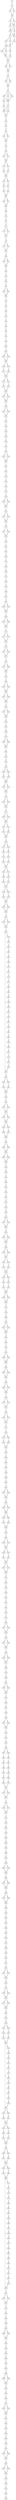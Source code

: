 strict digraph  {
	S0 -> S1 [ label = C ];
	S1 -> S2 [ label = T ];
	S1 -> S3 [ label = C ];
	S2 -> S4 [ label = C ];
	S3 -> S4 [ label = C ];
	S4 -> S5 [ label = T ];
	S4 -> S6 [ label = C ];
	S5 -> S7 [ label = A ];
	S5 -> S8 [ label = G ];
	S6 -> S7 [ label = A ];
	S7 -> S9 [ label = T ];
	S7 -> S10 [ label = C ];
	S8 -> S10 [ label = C ];
	S9 -> S11 [ label = G ];
	S10 -> S11 [ label = G ];
	S10 -> S12 [ label = C ];
	S11 -> S13 [ label = T ];
	S12 -> S14 [ label = G ];
	S12 -> S15 [ label = C ];
	S13 -> S16 [ label = C ];
	S14 -> S17 [ label = G ];
	S15 -> S16 [ label = C ];
	S16 -> S18 [ label = A ];
	S16 -> S19 [ label = C ];
	S17 -> S20 [ label = G ];
	S18 -> S21 [ label = A ];
	S19 -> S21 [ label = A ];
	S20 -> S22 [ label = C ];
	S21 -> S23 [ label = G ];
	S22 -> S23 [ label = G ];
	S23 -> S24 [ label = A ];
	S23 -> S25 [ label = G ];
	S24 -> S26 [ label = T ];
	S25 -> S26 [ label = T ];
	S26 -> S27 [ label = C ];
	S27 -> S28 [ label = T ];
	S27 -> S29 [ label = C ];
	S28 -> S30 [ label = C ];
	S29 -> S30 [ label = C ];
	S30 -> S31 [ label = C ];
	S31 -> S32 [ label = T ];
	S31 -> S33 [ label = G ];
	S31 -> S34 [ label = A ];
	S32 -> S35 [ label = C ];
	S33 -> S35 [ label = C ];
	S33 -> S36 [ label = T ];
	S34 -> S35 [ label = C ];
	S35 -> S37 [ label = A ];
	S36 -> S38 [ label = T ];
	S37 -> S39 [ label = G ];
	S37 -> S40 [ label = A ];
	S38 -> S39 [ label = G ];
	S39 -> S41 [ label = A ];
	S40 -> S41 [ label = A ];
	S41 -> S42 [ label = A ];
	S42 -> S43 [ label = G ];
	S43 -> S45 [ label = A ];
	S45 -> S46 [ label = C ];
	S45 -> S47 [ label = A ];
	S46 -> S48 [ label = C ];
	S47 -> S48 [ label = C ];
	S48 -> S49 [ label = T ];
	S49 -> S50 [ label = C ];
	S50 -> S51 [ label = A ];
	S50 -> S52 [ label = G ];
	S51 -> S53 [ label = G ];
	S52 -> S53 [ label = G ];
	S53 -> S54 [ label = T ];
	S53 -> S55 [ label = C ];
	S54 -> S56 [ label = G ];
	S55 -> S57 [ label = A ];
	S56 -> S58 [ label = C ];
	S57 -> S58 [ label = C ];
	S58 -> S59 [ label = C ];
	S58 -> S60 [ label = A ];
	S59 -> S61 [ label = A ];
	S60 -> S62 [ label = G ];
	S61 -> S63 [ label = C ];
	S62 -> S64 [ label = T ];
	S63 -> S65 [ label = C ];
	S64 -> S65 [ label = C ];
	S65 -> S66 [ label = T ];
	S65 -> S67 [ label = A ];
	S66 -> S68 [ label = T ];
	S67 -> S68 [ label = T ];
	S68 -> S69 [ label = T ];
	S69 -> S70 [ label = C ];
	S70 -> S71 [ label = A ];
	S71 -> S72 [ label = C ];
	S72 -> S73 [ label = C ];
	S72 -> S74 [ label = A ];
	S73 -> S75 [ label = C ];
	S74 -> S75 [ label = C ];
	S75 -> S76 [ label = C ];
	S76 -> S77 [ label = C ];
	S76 -> S78 [ label = A ];
	S77 -> S79 [ label = T ];
	S78 -> S79 [ label = T ];
	S79 -> S80 [ label = C ];
	S80 -> S81 [ label = G ];
	S80 -> S82 [ label = T ];
	S81 -> S83 [ label = C ];
	S82 -> S83 [ label = C ];
	S83 -> S84 [ label = C ];
	S84 -> S85 [ label = C ];
	S85 -> S86 [ label = A ];
	S86 -> S87 [ label = C ];
	S87 -> S88 [ label = C ];
	S87 -> S89 [ label = T ];
	S88 -> S90 [ label = G ];
	S89 -> S90 [ label = G ];
	S90 -> S91 [ label = A ];
	S91 -> S92 [ label = G ];
	S92 -> S93 [ label = T ];
	S93 -> S94 [ label = G ];
	S94 -> S95 [ label = C ];
	S95 -> S96 [ label = C ];
	S96 -> S97 [ label = A ];
	S97 -> S98 [ label = G ];
	S98 -> S99 [ label = T ];
	S99 -> S100 [ label = C ];
	S100 -> S101 [ label = C ];
	S101 -> S102 [ label = A ];
	S101 -> S103 [ label = T ];
	S102 -> S104 [ label = C ];
	S103 -> S104 [ label = C ];
	S104 -> S105 [ label = C ];
	S104 -> S106 [ label = G ];
	S105 -> S107 [ label = A ];
	S106 -> S108 [ label = G ];
	S107 -> S109 [ label = G ];
	S108 -> S109 [ label = G ];
	S109 -> S110 [ label = C ];
	S109 -> S111 [ label = G ];
	S110 -> S112 [ label = C ];
	S111 -> S113 [ label = T ];
	S112 -> S114 [ label = T ];
	S113 -> S114 [ label = T ];
	S114 -> S115 [ label = G ];
	S114 -> S116 [ label = A ];
	S115 -> S117 [ label = G ];
	S116 -> S117 [ label = G ];
	S117 -> S118 [ label = T ];
	S118 -> S119 [ label = G ];
	S118 -> S120 [ label = C ];
	S119 -> S121 [ label = T ];
	S120 -> S121 [ label = T ];
	S121 -> S122 [ label = C ];
	S122 -> S123 [ label = C ];
	S123 -> S124 [ label = A ];
	S124 -> S125 [ label = A ];
	S125 -> S126 [ label = C ];
	S126 -> S127 [ label = T ];
	S127 -> S128 [ label = C ];
	S128 -> S129 [ label = G ];
	S128 -> S130 [ label = T ];
	S129 -> S131 [ label = C ];
	S130 -> S131 [ label = C ];
	S131 -> S132 [ label = C ];
	S132 -> S133 [ label = C ];
	S133 -> S134 [ label = G ];
	S134 -> S135 [ label = T ];
	S135 -> S136 [ label = C ];
	S136 -> S137 [ label = C ];
	S137 -> S138 [ label = T ];
	S138 -> S139 [ label = C ];
	S138 -> S140 [ label = G ];
	S139 -> S141 [ label = T ];
	S140 -> S141 [ label = T ];
	S141 -> S142 [ label = C ];
	S142 -> S143 [ label = G ];
	S142 -> S144 [ label = A ];
	S143 -> S145 [ label = G ];
	S144 -> S145 [ label = G ];
	S145 -> S146 [ label = G ];
	S146 -> S147 [ label = C ];
	S146 -> S148 [ label = A ];
	S147 -> S149 [ label = A ];
	S148 -> S149 [ label = A ];
	S149 -> S150 [ label = G ];
	S150 -> S151 [ label = C ];
	S151 -> S152 [ label = T ];
	S152 -> S153 [ label = A ];
	S153 -> S154 [ label = C ];
	S154 -> S155 [ label = A ];
	S155 -> S156 [ label = G ];
	S156 -> S157 [ label = C ];
	S157 -> S158 [ label = A ];
	S158 -> S159 [ label = G ];
	S159 -> S160 [ label = C ];
	S160 -> S161 [ label = G ];
	S161 -> S162 [ label = G ];
	S162 -> S163 [ label = C ];
	S162 -> S164 [ label = G ];
	S163 -> S165 [ label = A ];
	S164 -> S165 [ label = A ];
	S165 -> S166 [ label = T ];
	S166 -> S167 [ label = C ];
	S166 -> S168 [ label = T ];
	S167 -> S169 [ label = T ];
	S168 -> S169 [ label = T ];
	S169 -> S170 [ label = C ];
	S170 -> S171 [ label = C ];
	S170 -> S172 [ label = T ];
	S171 -> S173 [ label = T ];
	S172 -> S173 [ label = T ];
	S173 -> S174 [ label = C ];
	S174 -> S175 [ label = G ];
	S174 -> S176 [ label = A ];
	S175 -> S177 [ label = C ];
	S176 -> S177 [ label = C ];
	S177 -> S178 [ label = T ];
	S178 -> S179 [ label = C ];
	S178 -> S180 [ label = G ];
	S179 -> S181 [ label = A ];
	S180 -> S181 [ label = A ];
	S181 -> S182 [ label = G ];
	S182 -> S183 [ label = C ];
	S183 -> S184 [ label = C ];
	S183 -> S185 [ label = A ];
	S184 -> S186 [ label = G ];
	S185 -> S186 [ label = G ];
	S186 -> S187 [ label = C ];
	S186 -> S188 [ label = G ];
	S187 -> S189 [ label = T ];
	S188 -> S189 [ label = T ];
	S189 -> S190 [ label = G ];
	S190 -> S191 [ label = C ];
	S190 -> S192 [ label = T ];
	S191 -> S193 [ label = A ];
	S192 -> S193 [ label = A ];
	S193 -> S194 [ label = G ];
	S194 -> S195 [ label = C ];
	S195 -> S196 [ label = G ];
	S196 -> S197 [ label = T ];
	S197 -> S198 [ label = G ];
	S197 -> S199 [ label = A ];
	S198 -> S200 [ label = T ];
	S199 -> S200 [ label = T ];
	S200 -> S201 [ label = C ];
	S201 -> S202 [ label = G ];
	S202 -> S203 [ label = G ];
	S203 -> S204 [ label = A ];
	S204 -> S205 [ label = G ];
	S204 -> S206 [ label = A ];
	S205 -> S207 [ label = G ];
	S206 -> S208 [ label = A ];
	S207 -> S209 [ label = C ];
	S208 -> S209 [ label = C ];
	S209 -> S210 [ label = C ];
	S209 -> S211 [ label = A ];
	S210 -> S212 [ label = T ];
	S211 -> S212 [ label = T ];
	S212 -> S213 [ label = C ];
	S213 -> S214 [ label = G ];
	S213 -> S215 [ label = T ];
	S214 -> S216 [ label = G ];
	S215 -> S216 [ label = G ];
	S216 -> S217 [ label = G ];
	S217 -> S218 [ label = G ];
	S217 -> S219 [ label = C ];
	S218 -> S220 [ label = A ];
	S219 -> S220 [ label = A ];
	S220 -> S221 [ label = C ];
	S220 -> S222 [ label = T ];
	S221 -> S223 [ label = G ];
	S222 -> S224 [ label = C ];
	S223 -> S225 [ label = G ];
	S224 -> S225 [ label = G ];
	S225 -> S226 [ label = A ];
	S226 -> S227 [ label = G ];
	S226 -> S228 [ label = A ];
	S227 -> S229 [ label = C ];
	S228 -> S230 [ label = G ];
	S229 -> S231 [ label = T ];
	S230 -> S232 [ label = C ];
	S231 -> S233 [ label = G ];
	S232 -> S234 [ label = C ];
	S233 -> S235 [ label = C ];
	S234 -> S235 [ label = C ];
	S235 -> S236 [ label = C ];
	S235 -> S237 [ label = A ];
	S236 -> S238 [ label = A ];
	S237 -> S239 [ label = G ];
	S238 -> S240 [ label = G ];
	S239 -> S241 [ label = C ];
	S240 -> S242 [ label = C ];
	S241 -> S242 [ label = C ];
	S242 -> S243 [ label = C ];
	S242 -> S244 [ label = A ];
	S243 -> S245 [ label = G ];
	S244 -> S246 [ label = A ];
	S245 -> S247 [ label = G ];
	S246 -> S247 [ label = G ];
	S247 -> S248 [ label = G ];
	S247 -> S249 [ label = T ];
	S248 -> S250 [ label = G ];
	S249 -> S250 [ label = G ];
	S250 -> S251 [ label = A ];
	S251 -> S252 [ label = C ];
	S251 -> S253 [ label = G ];
	S252 -> S254 [ label = C ];
	S253 -> S254 [ label = C ];
	S254 -> S255 [ label = A ];
	S255 -> S256 [ label = C ];
	S255 -> S257 [ label = C ];
	S256 -> S258 [ label = T ];
	S257 -> S259 [ label = A ];
	S258 -> S260 [ label = C ];
	S259 -> S261 [ label = C ];
	S259 -> S262 [ label = T ];
	S260 -> S263 [ label = C ];
	S261 -> S264 [ label = C ];
	S262 -> S265 [ label = G ];
	S263 -> S266 [ label = T ];
	S264 -> S267 [ label = C ];
	S265 -> S267 [ label = C ];
	S266 -> S268 [ label = C ];
	S267 -> S269 [ label = T ];
	S268 -> S270 [ label = C ];
	S269 -> S271 [ label = G ];
	S270 -> S272 [ label = C ];
	S271 -> S273 [ label = C ];
	S271 -> S274 [ label = A ];
	S272 -> S275 [ label = A ];
	S273 -> S276 [ label = C ];
	S274 -> S276 [ label = C ];
	S275 -> S277 [ label = C ];
	S276 -> S278 [ label = C ];
	S276 -> S279 [ label = A ];
	S277 -> S280 [ label = C ];
	S278 -> S281 [ label = A ];
	S279 -> S281 [ label = A ];
	S280 -> S282 [ label = C ];
	S281 -> S283 [ label = A ];
	S281 -> S284 [ label = C ];
	S282 -> S285 [ label = G ];
	S283 -> S286 [ label = C ];
	S284 -> S287 [ label = G ];
	S285 -> S288 [ label = C ];
	S286 -> S289 [ label = T ];
	S287 -> S289 [ label = T ];
	S288 -> S290 [ label = C ];
	S289 -> S291 [ label = C ];
	S290 -> S292 [ label = G ];
	S291 -> S293 [ label = C ];
	S291 -> S294 [ label = A ];
	S292 -> S295 [ label = C ];
	S293 -> S296 [ label = A ];
	S294 -> S296 [ label = A ];
	S295 -> S297 [ label = C ];
	S296 -> S298 [ label = T ];
	S296 -> S299 [ label = C ];
	S297 -> S300 [ label = T ];
	S298 -> S301 [ label = C ];
	S299 -> S301 [ label = C ];
	S300 -> S302 [ label = C ];
	S301 -> S303 [ label = T ];
	S302 -> S304 [ label = C ];
	S303 -> S305 [ label = C ];
	S304 -> S306 [ label = G ];
	S305 -> S307 [ label = C ];
	S306 -> S308 [ label = C ];
	S307 -> S309 [ label = A ];
	S308 -> S310 [ label = C ];
	S309 -> S311 [ label = G ];
	S310 -> S312 [ label = C ];
	S311 -> S313 [ label = C ];
	S312 -> S314 [ label = G ];
	S313 -> S315 [ label = G ];
	S314 -> S316 [ label = C ];
	S315 -> S317 [ label = G ];
	S316 -> S257 [ label = C ];
	S317 -> S318 [ label = C ];
	S318 -> S319 [ label = T ];
	S319 -> S320 [ label = C ];
	S320 -> S321 [ label = G ];
	S320 -> S322 [ label = T ];
	S321 -> S323 [ label = G ];
	S322 -> S323 [ label = G ];
	S323 -> S324 [ label = A ];
	S324 -> S325 [ label = C ];
	S324 -> S326 [ label = T ];
	S325 -> S327 [ label = G ];
	S326 -> S327 [ label = G ];
	S327 -> S328 [ label = A ];
	S328 -> S329 [ label = G ];
	S328 -> S330 [ label = A ];
	S329 -> S331 [ label = C ];
	S330 -> S331 [ label = C ];
	S331 -> S332 [ label = C ];
	S331 -> S333 [ label = T ];
	S332 -> S334 [ label = C ];
	S333 -> S335 [ label = G ];
	S334 -> S336 [ label = A ];
	S335 -> S336 [ label = A ];
	S336 -> S337 [ label = T ];
	S336 -> S338 [ label = C ];
	S337 -> S339 [ label = C ];
	S338 -> S340 [ label = G ];
	S339 -> S341 [ label = C ];
	S340 -> S342 [ label = A ];
	S341 -> S343 [ label = G ];
	S342 -> S343 [ label = G ];
	S343 -> S344 [ label = C ];
	S343 -> S345 [ label = A ];
	S344 -> S346 [ label = A ];
	S345 -> S346 [ label = A ];
	S346 -> S347 [ label = G ];
	S347 -> S348 [ label = G ];
	S348 -> S349 [ label = G ];
	S349 -> S350 [ label = A ];
	S350 -> S351 [ label = G ];
	S350 -> S352 [ label = A ];
	S351 -> S353 [ label = A ];
	S352 -> S353 [ label = A ];
	S353 -> S354 [ label = A ];
	S354 -> S355 [ label = C ];
	S355 -> S356 [ label = A ];
	S356 -> S357 [ label = A ];
	S357 -> S358 [ label = G ];
	S357 -> S359 [ label = A ];
	S358 -> S360 [ label = A ];
	S359 -> S360 [ label = A ];
	S360 -> S361 [ label = C ];
	S361 -> S362 [ label = C ];
	S361 -> S363 [ label = T ];
	S362 -> S364 [ label = C ];
	S363 -> S364 [ label = C ];
	S364 -> S365 [ label = C ];
	S365 -> S366 [ label = G ];
	S365 -> S367 [ label = C ];
	S366 -> S368 [ label = C ];
	S367 -> S368 [ label = C ];
	S368 -> S369 [ label = C ];
	S369 -> S370 [ label = C ];
	S369 -> S371 [ label = T ];
	S370 -> S372 [ label = C ];
	S371 -> S372 [ label = C ];
	S372 -> S373 [ label = C ];
	S373 -> S374 [ label = C ];
	S373 -> S375 [ label = T ];
	S374 -> S376 [ label = T ];
	S375 -> S376 [ label = T ];
	S376 -> S377 [ label = A ];
	S377 -> S378 [ label = C ];
	S378 -> S379 [ label = A ];
	S378 -> S380 [ label = C ];
	S379 -> S381 [ label = G ];
	S380 -> S382 [ label = A ];
	S381 -> S383 [ label = C ];
	S382 -> S383 [ label = C ];
	S383 -> S384 [ label = G ];
	S384 -> S385 [ label = T ];
	S385 -> S386 [ label = G ];
	S386 -> S387 [ label = T ];
	S387 -> S388 [ label = A ];
	S388 -> S389 [ label = C ];
	S389 -> S390 [ label = G ];
	S390 -> S391 [ label = A ];
	S391 -> S392 [ label = G ];
	S391 -> S393 [ label = A ];
	S392 -> S394 [ label = C ];
	S393 -> S394 [ label = C ];
	S394 -> S395 [ label = G ];
	S395 -> S396 [ label = G ];
	S395 -> S397 [ label = A ];
	S396 -> S398 [ label = A ];
	S397 -> S398 [ label = A ];
	S398 -> S399 [ label = A ];
	S398 -> S400 [ label = C ];
	S399 -> S401 [ label = C ];
	S400 -> S402 [ label = A ];
	S401 -> S403 [ label = A ];
	S402 -> S403 [ label = A ];
	S403 -> S404 [ label = A ];
	S404 -> S405 [ label = C ];
	S405 -> S406 [ label = C ];
	S405 -> S407 [ label = T ];
	S406 -> S408 [ label = C ];
	S407 -> S408 [ label = C ];
	S408 -> S409 [ label = G ];
	S408 -> S410 [ label = C ];
	S409 -> S411 [ label = C ];
	S410 -> S412 [ label = A ];
	S411 -> S413 [ label = G ];
	S412 -> S413 [ label = G ];
	S413 -> S414 [ label = C ];
	S413 -> S415 [ label = G ];
	S414 -> S416 [ label = C ];
	S415 -> S416 [ label = C ];
	S416 -> S417 [ label = G ];
	S417 -> S418 [ label = G ];
	S418 -> S419 [ label = C ];
	S419 -> S420 [ label = C ];
	S420 -> S421 [ label = C ];
	S421 -> S422 [ label = G ];
	S422 -> S423 [ label = T ];
	S423 -> S424 [ label = G ];
	S424 -> S425 [ label = C ];
	S425 -> S426 [ label = C ];
	S426 -> S427 [ label = G ];
	S426 -> S428 [ label = T ];
	S427 -> S429 [ label = C ];
	S428 -> S429 [ label = C ];
	S429 -> S430 [ label = T ];
	S430 -> S431 [ label = G ];
	S430 -> S432 [ label = A ];
	S431 -> S433 [ label = C ];
	S432 -> S433 [ label = C ];
	S433 -> S434 [ label = C ];
	S434 -> S435 [ label = C ];
	S434 -> S436 [ label = T ];
	S435 -> S437 [ label = C ];
	S436 -> S437 [ label = C ];
	S437 -> S438 [ label = A ];
	S438 -> S439 [ label = C ];
	S439 -> S440 [ label = A ];
	S440 -> S441 [ label = G ];
	S441 -> S442 [ label = C ];
	S441 -> S443 [ label = T ];
	S442 -> S444 [ label = C ];
	S443 -> S444 [ label = C ];
	S444 -> S445 [ label = T ];
	S445 -> S446 [ label = C ];
	S446 -> S447 [ label = T ];
	S447 -> S448 [ label = C ];
	S448 -> S449 [ label = C ];
	S449 -> S450 [ label = A ];
	S449 -> S451 [ label = G ];
	S450 -> S452 [ label = T ];
	S451 -> S452 [ label = T ];
	S452 -> S453 [ label = C ];
	S453 -> S454 [ label = C ];
	S454 -> S455 [ label = C ];
	S455 -> S456 [ label = C ];
	S456 -> S457 [ label = C ];
	S456 -> S458 [ label = G ];
	S457 -> S459 [ label = C ];
	S458 -> S460 [ label = T ];
	S459 -> S461 [ label = G ];
	S460 -> S462 [ label = C ];
	S461 -> S463 [ label = C ];
	S462 -> S464 [ label = A ];
	S463 -> S465 [ label = A ];
	S464 -> S466 [ label = G ];
	S465 -> S467 [ label = G ];
	S466 -> S468 [ label = C ];
	S467 -> S469 [ label = A ];
	S468 -> S470 [ label = T ];
	S469 -> S471 [ label = C ];
	S470 -> S471 [ label = C ];
	S471 -> S472 [ label = G ];
	S471 -> S473 [ label = A ];
	S472 -> S474 [ label = G ];
	S473 -> S474 [ label = G ];
	S474 -> S475 [ label = A ];
	S475 -> S476 [ label = G ];
	S475 -> S477 [ label = C ];
	S476 -> S478 [ label = C ];
	S477 -> S478 [ label = C ];
	S478 -> S479 [ label = C ];
	S479 -> S480 [ label = C ];
	S480 -> S481 [ label = C ];
	S481 -> S482 [ label = C ];
	S482 -> S483 [ label = G ];
	S483 -> S484 [ label = G ];
	S484 -> S485 [ label = C ];
	S485 -> S486 [ label = C ];
	S486 -> S487 [ label = C ];
	S487 -> S488 [ label = T ];
	S488 -> S489 [ label = G ];
	S488 -> S490 [ label = C ];
	S489 -> S491 [ label = C ];
	S490 -> S491 [ label = C ];
	S491 -> S492 [ label = C ];
	S492 -> S493 [ label = G ];
	S492 -> S494 [ label = T ];
	S493 -> S495 [ label = C ];
	S494 -> S495 [ label = C ];
	S495 -> S496 [ label = C ];
	S496 -> S497 [ label = C ];
	S496 -> S498 [ label = G ];
	S497 -> S499 [ label = A ];
	S498 -> S499 [ label = A ];
	S499 -> S500 [ label = A ];
	S500 -> S501 [ label = A ];
	S501 -> S502 [ label = C ];
	S502 -> S503 [ label = C ];
	S503 -> S504 [ label = C ];
	S504 -> S505 [ label = C ];
	S505 -> S506 [ label = A ];
	S506 -> S507 [ label = C ];
	S507 -> S508 [ label = C ];
	S508 -> S509 [ label = A ];
	S509 -> S510 [ label = G ];
	S510 -> S511 [ label = C ];
	S511 -> S512 [ label = T ];
	S512 -> S513 [ label = G ];
	S512 -> S514 [ label = C ];
	S513 -> S515 [ label = C ];
	S514 -> S515 [ label = C ];
	S515 -> S516 [ label = G ];
	S516 -> S517 [ label = C ];
	S517 -> S518 [ label = A ];
	S517 -> S519 [ label = T ];
	S518 -> S520 [ label = C ];
	S519 -> S520 [ label = C ];
	S520 -> S521 [ label = G ];
	S520 -> S522 [ label = C ];
	S521 -> S523 [ label = G ];
	S522 -> S523 [ label = G ];
	S523 -> S524 [ label = G ];
	S524 -> S525 [ label = C ];
	S525 -> S526 [ label = A ];
	S526 -> S527 [ label = G ];
	S526 -> S528 [ label = A ];
	S527 -> S529 [ label = C ];
	S528 -> S530 [ label = A ];
	S529 -> S531 [ label = A ];
	S530 -> S532 [ label = C ];
	S531 -> S533 [ label = T ];
	S532 -> S533 [ label = T ];
	S533 -> S534 [ label = G ];
	S533 -> S535 [ label = G ];
	S534 -> S536 [ label = A ];
	S535 -> S537 [ label = A ];
	S535 -> S538 [ label = G ];
	S536 -> S539 [ label = A ];
	S537 -> S540 [ label = C ];
	S538 -> S541 [ label = A ];
	S539 -> S542 [ label = G ];
	S540 -> S543 [ label = C ];
	S541 -> S543 [ label = C ];
	S542 -> S544 [ label = C ];
	S543 -> S545 [ label = T ];
	S543 -> S546 [ label = A ];
	S544 -> S547 [ label = T ];
	S545 -> S548 [ label = C ];
	S546 -> S549 [ label = G ];
	S547 -> S550 [ label = G ];
	S548 -> S551 [ label = G ];
	S549 -> S552 [ label = T ];
	S550 -> S553 [ label = G ];
	S551 -> S554 [ label = G ];
	S552 -> S554 [ label = G ];
	S553 -> S555 [ label = A ];
	S554 -> S556 [ label = A ];
	S555 -> S557 [ label = G ];
	S556 -> S558 [ label = C ];
	S556 -> S559 [ label = G ];
	S557 -> S560 [ label = G ];
	S558 -> S561 [ label = C ];
	S559 -> S562 [ label = G ];
	S560 -> S563 [ label = G ];
	S561 -> S564 [ label = C ];
	S562 -> S564 [ label = C ];
	S563 -> S535 [ label = G ];
	S564 -> S565 [ label = T ];
	S564 -> S566 [ label = C ];
	S565 -> S567 [ label = C ];
	S566 -> S568 [ label = A ];
	S567 -> S569 [ label = G ];
	S568 -> S569 [ label = G ];
	S569 -> S570 [ label = G ];
	S569 -> S571 [ label = G ];
	S570 -> S572 [ label = G ];
	S571 -> S573 [ label = C ];
	S572 -> S574 [ label = C ];
	S572 -> S575 [ label = G ];
	S573 -> S576 [ label = G ];
	S574 -> S577 [ label = C ];
	S575 -> S577 [ label = C ];
	S576 -> S578 [ label = A ];
	S577 -> S579 [ label = C ];
	S578 -> S580 [ label = G ];
	S579 -> S581 [ label = C ];
	S580 -> S582 [ label = T ];
	S581 -> S583 [ label = C ];
	S582 -> S584 [ label = G ];
	S583 -> S585 [ label = A ];
	S584 -> S586 [ label = A ];
	S585 -> S587 [ label = G ];
	S586 -> S588 [ label = G ];
	S587 -> S589 [ label = A ];
	S587 -> S590 [ label = G ];
	S588 -> S591 [ label = C ];
	S589 -> S592 [ label = C ];
	S590 -> S592 [ label = C ];
	S591 -> S593 [ label = A ];
	S592 -> S594 [ label = C ];
	S593 -> S595 [ label = A ];
	S594 -> S596 [ label = C ];
	S595 -> S597 [ label = C ];
	S596 -> S598 [ label = A ];
	S597 -> S599 [ label = G ];
	S598 -> S600 [ label = G ];
	S599 -> S601 [ label = C ];
	S600 -> S602 [ label = G ];
	S601 -> S603 [ label = T ];
	S602 -> S604 [ label = C ];
	S603 -> S605 [ label = G ];
	S604 -> S606 [ label = C ];
	S605 -> S607 [ label = A ];
	S606 -> S608 [ label = C ];
	S606 -> S609 [ label = T ];
	S607 -> S610 [ label = G ];
	S608 -> S611 [ label = C ];
	S609 -> S611 [ label = C ];
	S610 -> S612 [ label = C ];
	S611 -> S613 [ label = T ];
	S612 -> S614 [ label = A ];
	S613 -> S615 [ label = G ];
	S614 -> S570 [ label = G ];
	S615 -> S616 [ label = C ];
	S616 -> S617 [ label = C ];
	S617 -> S618 [ label = C ];
	S617 -> S619 [ label = T ];
	S618 -> S620 [ label = A ];
	S619 -> S620 [ label = A ];
	S620 -> S621 [ label = G ];
	S621 -> S622 [ label = G ];
	S622 -> S623 [ label = A ];
	S623 -> S624 [ label = A ];
	S624 -> S625 [ label = A ];
	S625 -> S626 [ label = G ];
	S626 -> S627 [ label = T ];
	S627 -> S628 [ label = G ];
	S627 -> S629 [ label = A ];
	S628 -> S630 [ label = T ];
	S629 -> S630 [ label = T ];
	S630 -> S631 [ label = C ];
	S631 -> S632 [ label = C ];
	S631 -> S633 [ label = T ];
	S632 -> S634 [ label = C ];
	S633 -> S634 [ label = C ];
	S634 -> S635 [ label = A ];
	S635 -> S636 [ label = G ];
	S636 -> S637 [ label = C ];
	S637 -> S638 [ label = T ];
	S638 -> S639 [ label = A ];
}
